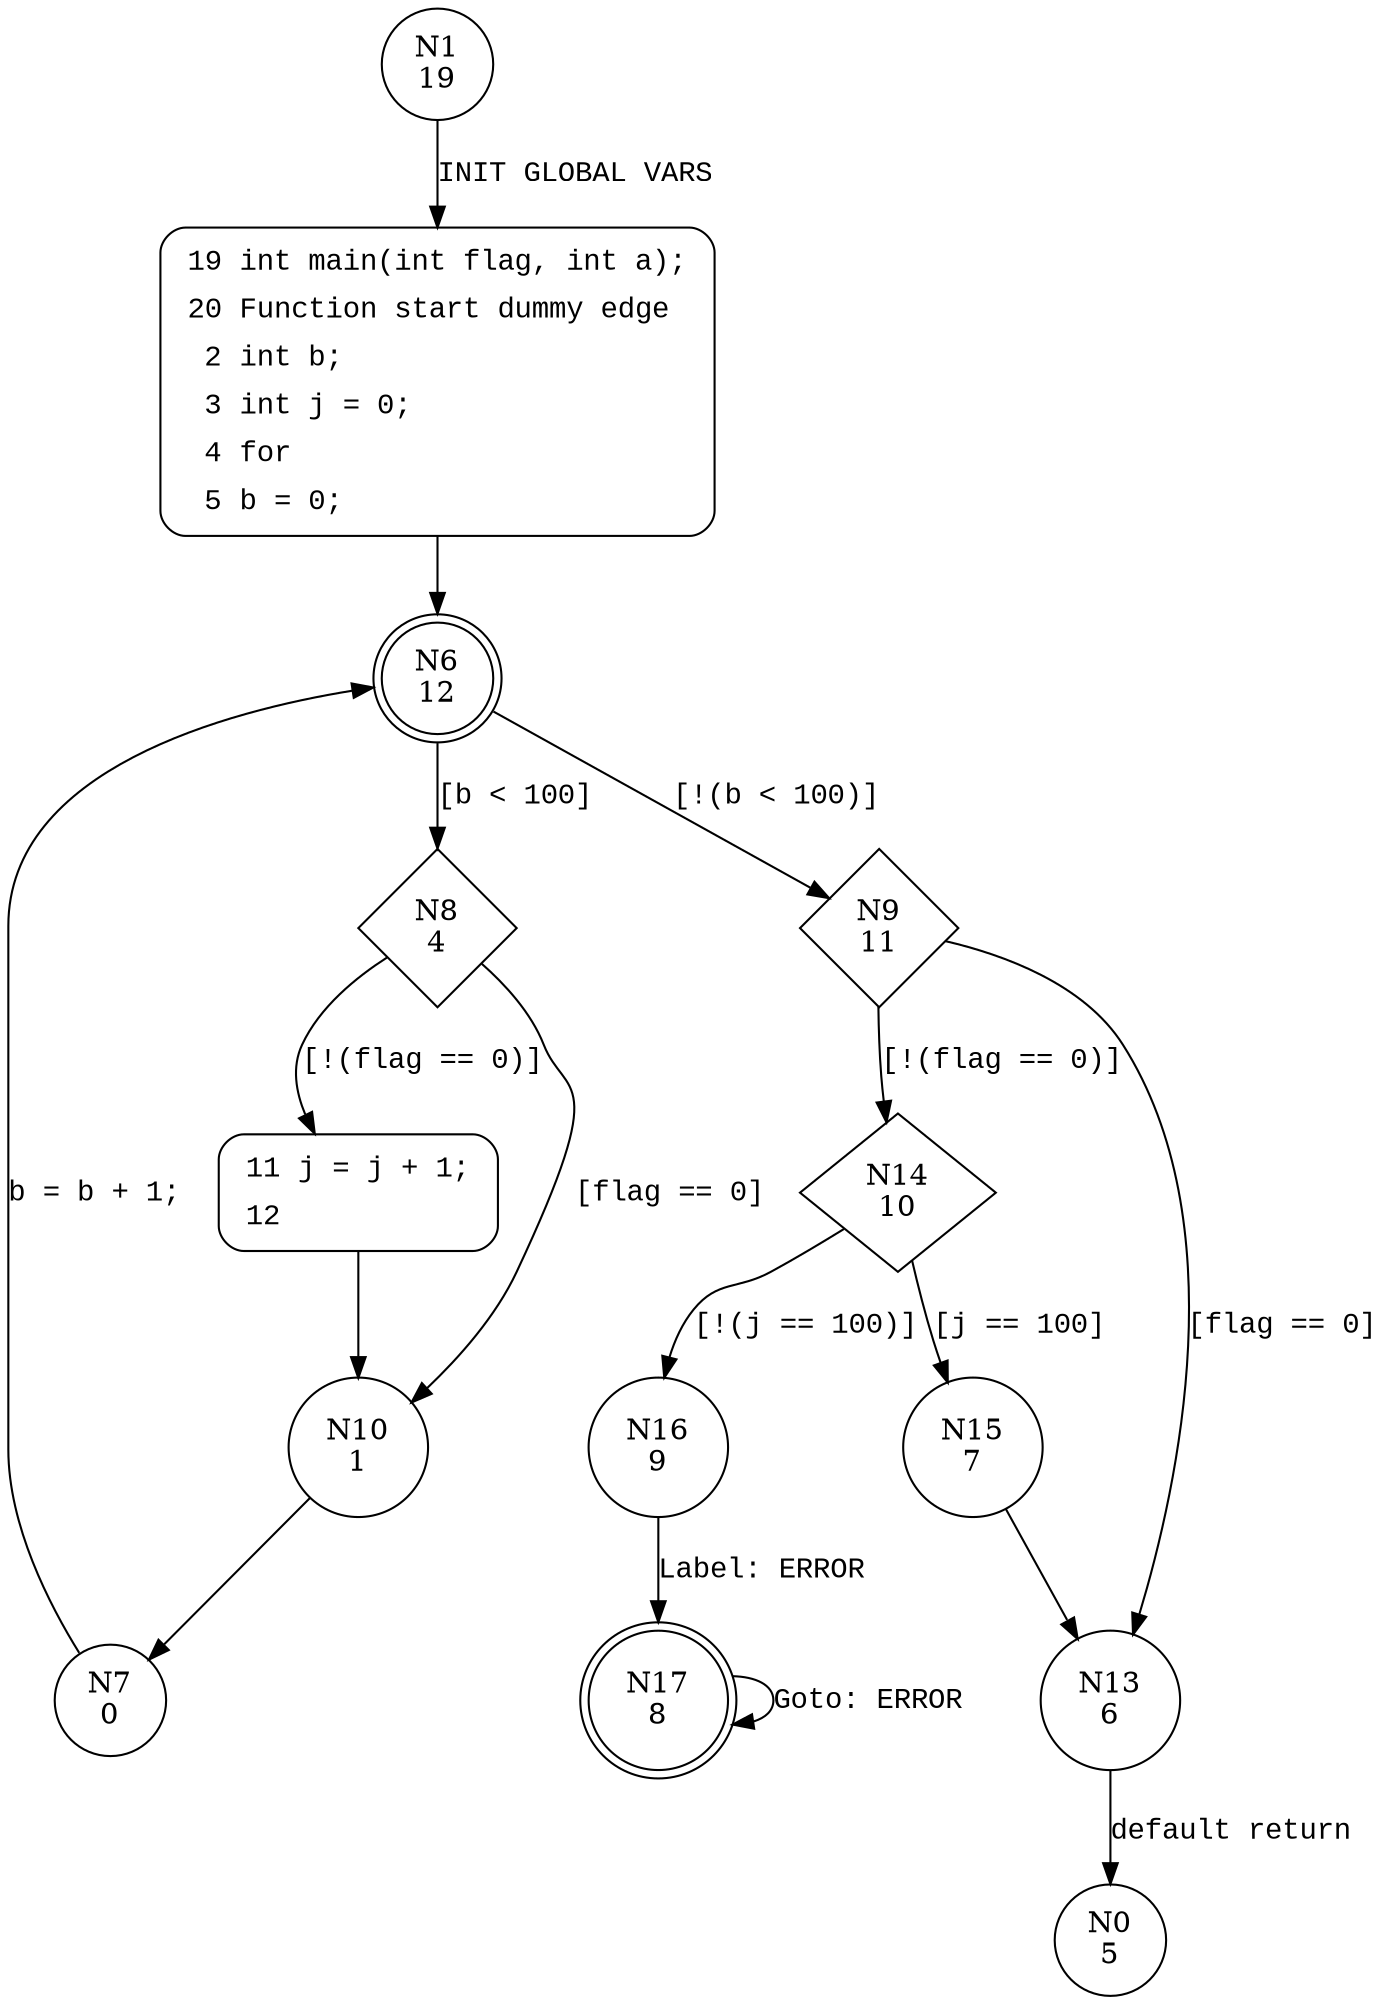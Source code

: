 digraph main {
1 [shape="circle" label="N1\n19"]
19 [shape="circle" label="N19\n18"]
6 [shape="doublecircle" label="N6\n12"]
8 [shape="diamond" label="N8\n4"]
9 [shape="diamond" label="N9\n11"]
13 [shape="circle" label="N13\n6"]
14 [shape="diamond" label="N14\n10"]
15 [shape="circle" label="N15\n7"]
16 [shape="circle" label="N16\n9"]
17 [shape="doublecircle" label="N17\n8"]
0 [shape="circle" label="N0\n5"]
10 [shape="circle" label="N10\n1"]
11 [shape="circle" label="N11\n3"]
7 [shape="circle" label="N7\n0"]
19 [style="filled,bold" penwidth="1" fillcolor="white" fontname="Courier New" shape="Mrecord" label=<<table border="0" cellborder="0" cellpadding="3" bgcolor="white"><tr><td align="right">19</td><td align="left">int main(int flag, int a);</td></tr><tr><td align="right">20</td><td align="left">Function start dummy edge</td></tr><tr><td align="right">2</td><td align="left">int b;</td></tr><tr><td align="right">3</td><td align="left">int j = 0;</td></tr><tr><td align="right">4</td><td align="left">for</td></tr><tr><td align="right">5</td><td align="left">b = 0;</td></tr></table>>]
19 -> 6[label=""]
11 [style="filled,bold" penwidth="1" fillcolor="white" fontname="Courier New" shape="Mrecord" label=<<table border="0" cellborder="0" cellpadding="3" bgcolor="white"><tr><td align="right">11</td><td align="left">j = j + 1;</td></tr><tr><td align="right">12</td><td align="left"></td></tr></table>>]
11 -> 10[label=""]
1 -> 19 [label="INIT GLOBAL VARS" fontname="Courier New"]
6 -> 8 [label="[b < 100]" fontname="Courier New"]
6 -> 9 [label="[!(b < 100)]" fontname="Courier New"]
9 -> 13 [label="[flag == 0]" fontname="Courier New"]
9 -> 14 [label="[!(flag == 0)]" fontname="Courier New"]
14 -> 15 [label="[j == 100]" fontname="Courier New"]
14 -> 16 [label="[!(j == 100)]" fontname="Courier New"]
17 -> 17 [label="Goto: ERROR" fontname="Courier New"]
13 -> 0 [label="default return" fontname="Courier New"]
8 -> 10 [label="[flag == 0]" fontname="Courier New"]
8 -> 11 [label="[!(flag == 0)]" fontname="Courier New"]
10 -> 7 [label="" fontname="Courier New"]
16 -> 17 [label="Label: ERROR" fontname="Courier New"]
15 -> 13 [label="" fontname="Courier New"]
7 -> 6 [label="b = b + 1;" fontname="Courier New"]
}